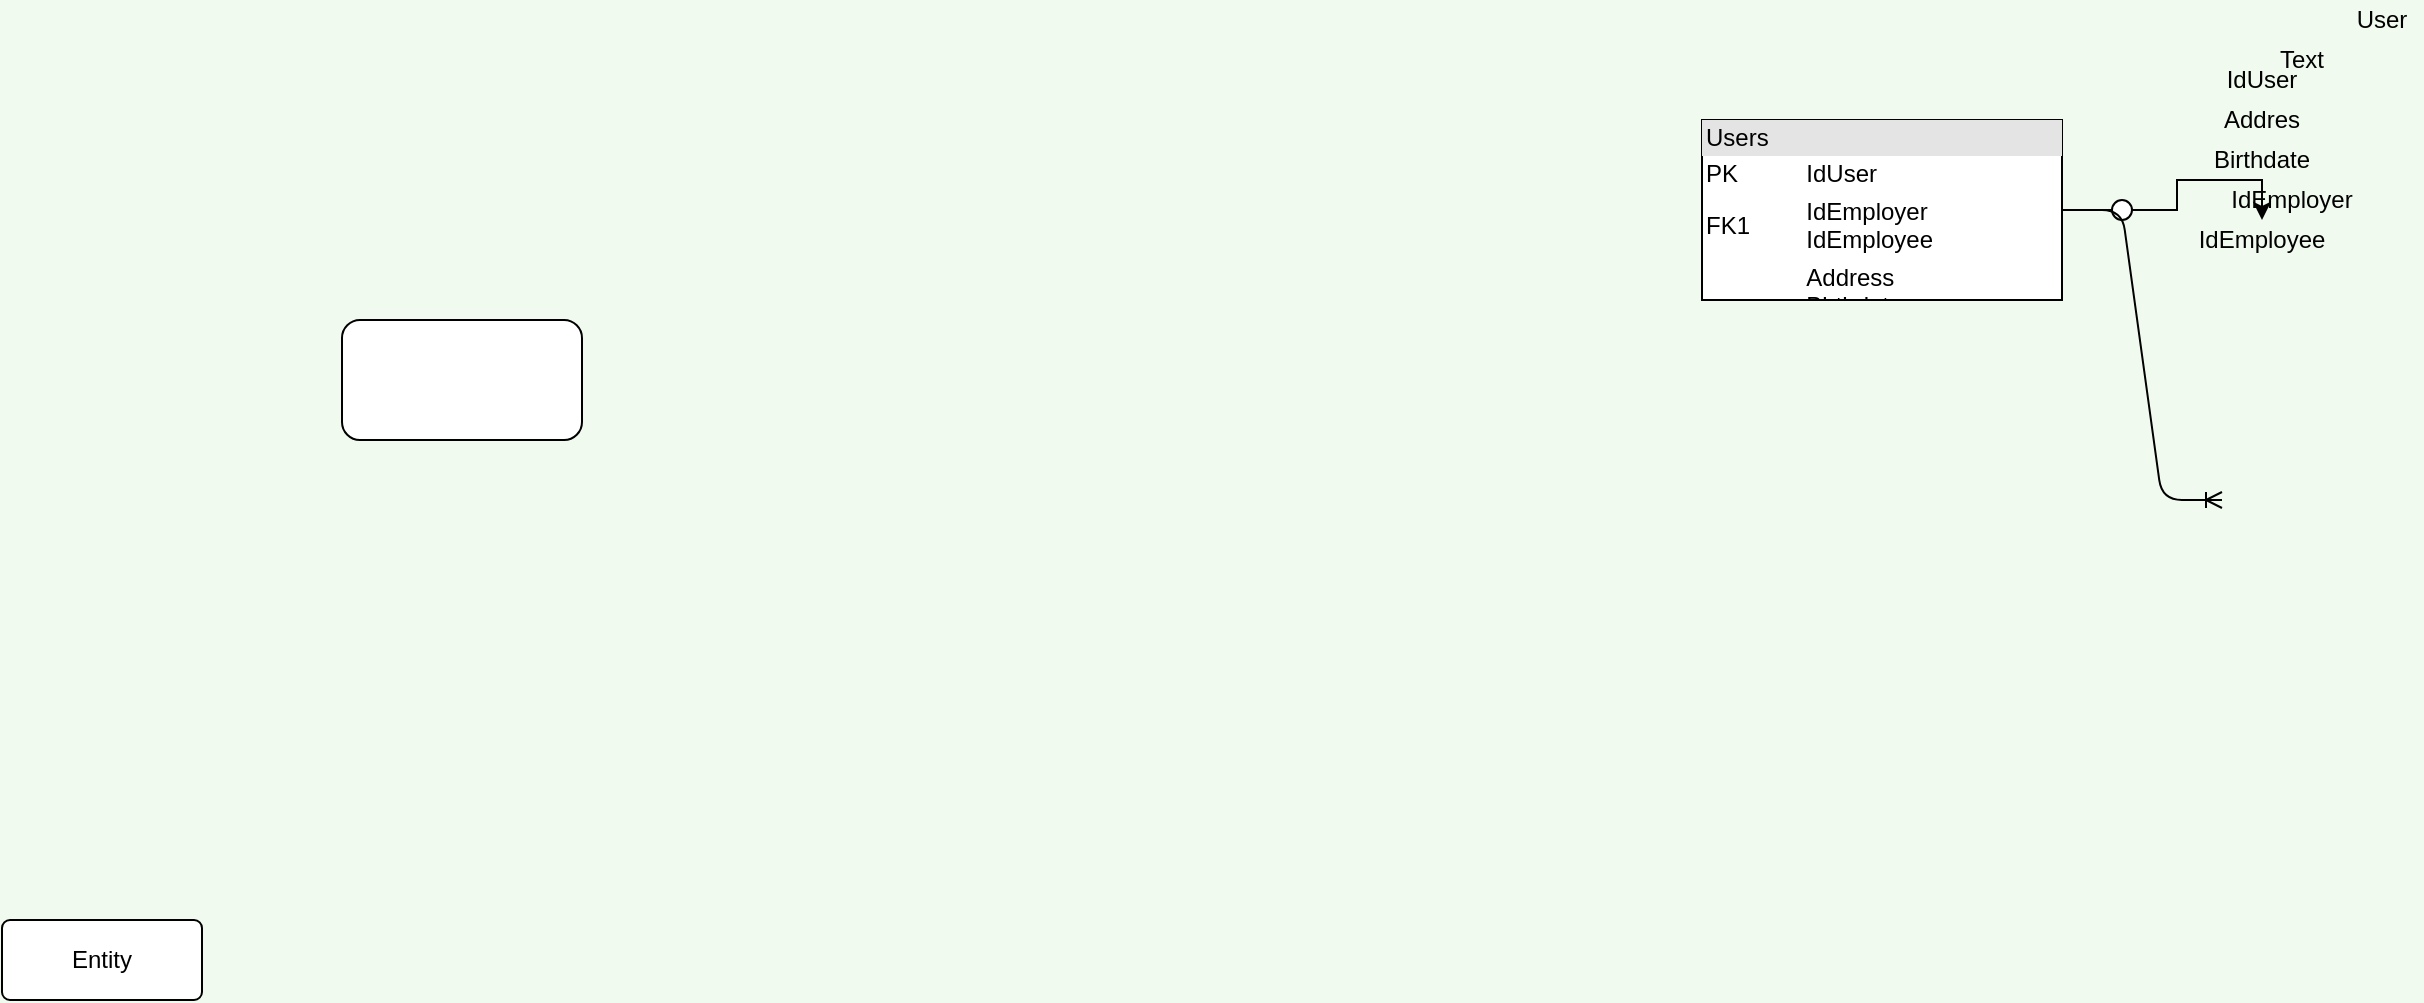 <mxfile version="14.7.4" type="embed" pages="3"><diagram id="A3OzOMLrYhD7uQdFmHB1" name="Page-1"><mxGraphModel dx="2162" dy="504" grid="1" gridSize="10" guides="0" tooltips="1" connect="1" arrows="1" fold="1" page="1" pageScale="1" pageWidth="850" pageHeight="1100" background="#F1FAEE" math="0" shadow="0"><root><mxCell id="0"/><mxCell id="1" parent="0"/><mxCell id="4" value="Text" style="text;html=1;strokeColor=none;fillColor=none;align=center;verticalAlign=middle;whiteSpace=wrap;rounded=0;" vertex="1" parent="1"><mxGeometry x="240" y="70" width="40" height="20" as="geometry"/></mxCell><mxCell id="7" value="User" style="text;html=1;strokeColor=none;fillColor=none;align=center;verticalAlign=middle;whiteSpace=wrap;rounded=0;" vertex="1" parent="1"><mxGeometry x="280" y="50" width="40" height="20" as="geometry"/></mxCell><mxCell id="8" value="IdUser" style="text;html=1;strokeColor=none;fillColor=none;align=center;verticalAlign=middle;whiteSpace=wrap;rounded=0;" vertex="1" parent="1"><mxGeometry x="220" y="80" width="40" height="20" as="geometry"/></mxCell><mxCell id="9" value="Addres" style="text;html=1;strokeColor=none;fillColor=none;align=center;verticalAlign=middle;whiteSpace=wrap;rounded=0;" vertex="1" parent="1"><mxGeometry x="220" y="100" width="40" height="20" as="geometry"/></mxCell><mxCell id="10" value="Birthdate" style="text;html=1;strokeColor=none;fillColor=none;align=center;verticalAlign=middle;whiteSpace=wrap;rounded=0;" vertex="1" parent="1"><mxGeometry x="220" y="120" width="40" height="20" as="geometry"/></mxCell><mxCell id="11" value="IdEmployer" style="text;html=1;strokeColor=none;fillColor=none;align=center;verticalAlign=middle;whiteSpace=wrap;rounded=0;" vertex="1" parent="1"><mxGeometry x="220" y="140" width="70" height="20" as="geometry"/></mxCell><mxCell id="12" value="IdEmployee" style="text;html=1;strokeColor=none;fillColor=none;align=center;verticalAlign=middle;whiteSpace=wrap;rounded=0;" vertex="1" parent="1"><mxGeometry x="220" y="160" width="40" height="20" as="geometry"/></mxCell><mxCell id="13" value="" style="rounded=1;whiteSpace=wrap;html=1;" vertex="1" parent="1"><mxGeometry x="-720" y="210" width="120" height="60" as="geometry"/></mxCell><mxCell id="15" value="Entity" style="rounded=1;arcSize=10;whiteSpace=wrap;html=1;align=center;" vertex="1" parent="1"><mxGeometry x="-890" y="510" width="100" height="40" as="geometry"/></mxCell><mxCell id="16" value="&lt;div style=&quot;box-sizing: border-box ; width: 100% ; background: #e4e4e4 ; padding: 2px&quot;&gt;Users&lt;/div&gt;&lt;table style=&quot;width: 100% ; font-size: 1em&quot; cellpadding=&quot;2&quot; cellspacing=&quot;0&quot;&gt;&lt;tbody&gt;&lt;tr&gt;&lt;td&gt;PK&lt;/td&gt;&lt;td&gt;IdUser&lt;/td&gt;&lt;/tr&gt;&lt;tr&gt;&lt;td&gt;FK1&lt;/td&gt;&lt;td&gt;IdEmployer&lt;br&gt;IdEmployee&lt;/td&gt;&lt;/tr&gt;&lt;tr&gt;&lt;td&gt;&lt;/td&gt;&lt;td&gt;Address&lt;br&gt;Birthdate&lt;/td&gt;&lt;/tr&gt;&lt;/tbody&gt;&lt;/table&gt;" style="verticalAlign=top;align=left;overflow=fill;html=1;" vertex="1" parent="1"><mxGeometry x="-40" y="110" width="180" height="90" as="geometry"/></mxCell><mxCell id="17" value="" style="rounded=0;orthogonalLoop=1;jettySize=auto;html=1;endArrow=none;endFill=0;" edge="1" target="19" parent="1"><mxGeometry relative="1" as="geometry"><mxPoint x="150" y="155" as="sourcePoint"/></mxGeometry></mxCell><mxCell id="20" style="edgeStyle=orthogonalEdgeStyle;rounded=0;orthogonalLoop=1;jettySize=auto;html=1;entryX=0.5;entryY=0;entryDx=0;entryDy=0;" edge="1" parent="1" source="19" target="12"><mxGeometry relative="1" as="geometry"/></mxCell><mxCell id="19" value="" style="ellipse;whiteSpace=wrap;html=1;fontFamily=Helvetica;fontSize=12;fontColor=#000000;align=center;strokeColor=#000000;fillColor=#ffffff;points=[];aspect=fixed;resizable=0;" vertex="1" parent="1"><mxGeometry x="165" y="150" width="10" height="10" as="geometry"/></mxCell><mxCell id="21" value="" style="edgeStyle=entityRelationEdgeStyle;fontSize=12;html=1;endArrow=ERoneToMany;exitX=1;exitY=0.5;exitDx=0;exitDy=0;" edge="1" parent="1" source="16"><mxGeometry width="100" height="100" relative="1" as="geometry"><mxPoint x="120" y="210" as="sourcePoint"/><mxPoint x="220" y="300" as="targetPoint"/></mxGeometry></mxCell></root></mxGraphModel></diagram><diagram id="k8Yhj0mkYNSPqb5TtQWA" name="Page-2"><mxGraphModel dx="1178" dy="900" grid="1" gridSize="10" guides="1" tooltips="1" connect="1" arrows="1" fold="1" page="1" pageScale="1" pageWidth="850" pageHeight="1100" background="#283618" math="0" shadow="0"><root><mxCell id="fl2PcskqdFDL9NBK9kbo-0"/><mxCell id="fl2PcskqdFDL9NBK9kbo-1" parent="fl2PcskqdFDL9NBK9kbo-0"/><mxCell id="fl2PcskqdFDL9NBK9kbo-15" value="Users" style="shape=table;startSize=30;container=1;collapsible=1;childLayout=tableLayout;fixedRows=1;rowLines=0;fontStyle=1;align=center;resizeLast=1;rounded=0;sketch=0;fillColor=#e51400;strokeColor=#B20000;fontColor=#ffffff;" vertex="1" parent="fl2PcskqdFDL9NBK9kbo-1"><mxGeometry x="270" y="70" width="180" height="160" as="geometry"/></mxCell><mxCell id="fl2PcskqdFDL9NBK9kbo-16" value="" style="shape=partialRectangle;collapsible=0;dropTarget=0;pointerEvents=0;fillColor=none;top=0;left=0;bottom=0;right=0;points=[[0,0.5],[1,0.5]];portConstraint=eastwest;strokeColor=#DDA15E;fontColor=#FEFAE0;" vertex="1" parent="fl2PcskqdFDL9NBK9kbo-15"><mxGeometry y="30" width="180" height="30" as="geometry"/></mxCell><mxCell id="fl2PcskqdFDL9NBK9kbo-17" value="PK" style="shape=partialRectangle;connectable=0;top=0;left=0;bottom=0;right=0;fontStyle=1;overflow=hidden;fillColor=#BC6C25;strokeColor=#DDA15E;fontColor=#FEFAE0;" vertex="1" parent="fl2PcskqdFDL9NBK9kbo-16"><mxGeometry width="60" height="30" as="geometry"/></mxCell><mxCell id="fl2PcskqdFDL9NBK9kbo-18" value="IdUser" style="shape=partialRectangle;connectable=0;top=0;left=0;bottom=0;right=0;align=left;spacingLeft=6;fontStyle=5;overflow=hidden;fillColor=#BC6C25;strokeColor=#DDA15E;fontColor=#FEFAE0;" vertex="1" parent="fl2PcskqdFDL9NBK9kbo-16"><mxGeometry x="60" width="120" height="30" as="geometry"/></mxCell><mxCell id="fl2PcskqdFDL9NBK9kbo-19" value="" style="shape=partialRectangle;collapsible=0;dropTarget=0;pointerEvents=0;fillColor=none;top=0;left=0;bottom=1;right=0;points=[[0,0.5],[1,0.5]];portConstraint=eastwest;strokeColor=#DDA15E;fontColor=#FEFAE0;" vertex="1" parent="fl2PcskqdFDL9NBK9kbo-15"><mxGeometry y="60" width="180" height="30" as="geometry"/></mxCell><mxCell id="fl2PcskqdFDL9NBK9kbo-20" value="FK1" style="shape=partialRectangle;connectable=0;top=0;left=0;bottom=0;right=0;fontStyle=1;overflow=hidden;fillColor=#BC6C25;strokeColor=#DDA15E;fontColor=#FEFAE0;" vertex="1" parent="fl2PcskqdFDL9NBK9kbo-19"><mxGeometry width="60" height="30" as="geometry"/></mxCell><mxCell id="fl2PcskqdFDL9NBK9kbo-21" value="IdEmployer" style="shape=partialRectangle;connectable=0;top=0;left=0;bottom=0;right=0;align=left;spacingLeft=6;fontStyle=5;overflow=hidden;fillColor=#BC6C25;strokeColor=#DDA15E;fontColor=#FEFAE0;" vertex="1" parent="fl2PcskqdFDL9NBK9kbo-19"><mxGeometry x="60" width="120" height="30" as="geometry"/></mxCell><mxCell id="fl2PcskqdFDL9NBK9kbo-22" value="" style="shape=partialRectangle;collapsible=0;dropTarget=0;pointerEvents=0;fillColor=none;top=0;left=0;bottom=0;right=0;points=[[0,0.5],[1,0.5]];portConstraint=eastwest;strokeColor=#DDA15E;fontColor=#FEFAE0;" vertex="1" parent="fl2PcskqdFDL9NBK9kbo-15"><mxGeometry y="90" width="180" height="30" as="geometry"/></mxCell><mxCell id="fl2PcskqdFDL9NBK9kbo-23" value="Fk2" style="shape=partialRectangle;connectable=0;top=0;left=0;bottom=0;right=0;editable=1;overflow=hidden;fillColor=#BC6C25;strokeColor=#DDA15E;fontColor=#FEFAE0;" vertex="1" parent="fl2PcskqdFDL9NBK9kbo-22"><mxGeometry width="60" height="30" as="geometry"/></mxCell><mxCell id="fl2PcskqdFDL9NBK9kbo-24" value="IdEmployee" style="shape=partialRectangle;connectable=0;top=0;left=0;bottom=0;right=0;align=left;spacingLeft=6;overflow=hidden;fillColor=#BC6C25;strokeColor=#DDA15E;fontColor=#FEFAE0;" vertex="1" parent="fl2PcskqdFDL9NBK9kbo-22"><mxGeometry x="60" width="120" height="30" as="geometry"/></mxCell><mxCell id="fl2PcskqdFDL9NBK9kbo-25" value="" style="shape=partialRectangle;collapsible=0;dropTarget=0;pointerEvents=0;fillColor=none;top=0;left=0;bottom=0;right=0;points=[[0,0.5],[1,0.5]];portConstraint=eastwest;strokeColor=#DDA15E;fontColor=#FEFAE0;" vertex="1" parent="fl2PcskqdFDL9NBK9kbo-15"><mxGeometry y="120" width="180" height="30" as="geometry"/></mxCell><mxCell id="fl2PcskqdFDL9NBK9kbo-26" value="" style="shape=partialRectangle;connectable=0;top=0;left=0;bottom=0;right=0;editable=1;overflow=hidden;fillColor=#BC6C25;strokeColor=#DDA15E;fontColor=#FEFAE0;" vertex="1" parent="fl2PcskqdFDL9NBK9kbo-25"><mxGeometry width="60" height="30" as="geometry"/></mxCell><mxCell id="fl2PcskqdFDL9NBK9kbo-27" value="Name&#10;" style="shape=partialRectangle;connectable=0;top=0;left=0;bottom=0;right=0;align=left;spacingLeft=6;overflow=hidden;fillColor=#BC6C25;strokeColor=#DDA15E;fontColor=#FEFAE0;" vertex="1" parent="fl2PcskqdFDL9NBK9kbo-25"><mxGeometry x="60" width="120" height="30" as="geometry"/></mxCell><mxCell id="fl2PcskqdFDL9NBK9kbo-28" value="" style="shape=partialRectangle;connectable=0;top=0;left=0;bottom=0;right=0;editable=1;overflow=hidden;fillColor=#BC6C25;strokeColor=#DDA15E;fontColor=#FEFAE0;" vertex="1" parent="fl2PcskqdFDL9NBK9kbo-1"><mxGeometry x="270" y="220" width="60" height="30" as="geometry"/></mxCell><mxCell id="fl2PcskqdFDL9NBK9kbo-29" value="Email" style="shape=partialRectangle;connectable=0;top=0;left=0;bottom=0;right=0;align=left;spacingLeft=6;overflow=hidden;fillColor=#BC6C25;strokeColor=#DDA15E;fontColor=#FEFAE0;" vertex="1" parent="fl2PcskqdFDL9NBK9kbo-1"><mxGeometry x="330" y="220" width="120" height="30" as="geometry"/></mxCell><mxCell id="fl2PcskqdFDL9NBK9kbo-33" value="Employer" style="shape=table;startSize=30;container=1;collapsible=1;childLayout=tableLayout;fixedRows=1;rowLines=0;fontStyle=1;align=center;resizeLast=1;rounded=0;sketch=0;fillColor=#e51400;strokeColor=#B20000;fontColor=#ffffff;" vertex="1" parent="fl2PcskqdFDL9NBK9kbo-1"><mxGeometry x="610" y="90" width="180" height="150" as="geometry"/></mxCell><mxCell id="fl2PcskqdFDL9NBK9kbo-34" value="" style="shape=partialRectangle;collapsible=0;dropTarget=0;pointerEvents=0;fillColor=none;top=0;left=0;bottom=1;right=0;points=[[0,0.5],[1,0.5]];portConstraint=eastwest;strokeColor=#DDA15E;fontColor=#FEFAE0;" vertex="1" parent="fl2PcskqdFDL9NBK9kbo-33"><mxGeometry y="30" width="180" height="30" as="geometry"/></mxCell><mxCell id="fl2PcskqdFDL9NBK9kbo-35" value="PK" style="shape=partialRectangle;connectable=0;top=0;left=0;bottom=0;right=0;fontStyle=1;overflow=hidden;fillColor=#BC6C25;strokeColor=#DDA15E;fontColor=#FEFAE0;" vertex="1" parent="fl2PcskqdFDL9NBK9kbo-34"><mxGeometry width="30" height="30" as="geometry"/></mxCell><mxCell id="fl2PcskqdFDL9NBK9kbo-36" value="IdEmployer" style="shape=partialRectangle;connectable=0;top=0;left=0;bottom=0;right=0;align=left;spacingLeft=6;fontStyle=5;overflow=hidden;fillColor=#BC6C25;strokeColor=#DDA15E;fontColor=#FEFAE0;" vertex="1" parent="fl2PcskqdFDL9NBK9kbo-34"><mxGeometry x="30" width="150" height="30" as="geometry"/></mxCell><mxCell id="fl2PcskqdFDL9NBK9kbo-37" value="" style="shape=partialRectangle;collapsible=0;dropTarget=0;pointerEvents=0;fillColor=none;top=0;left=0;bottom=0;right=0;points=[[0,0.5],[1,0.5]];portConstraint=eastwest;strokeColor=#DDA15E;fontColor=#FEFAE0;" vertex="1" parent="fl2PcskqdFDL9NBK9kbo-33"><mxGeometry y="60" width="180" height="20" as="geometry"/></mxCell><mxCell id="fl2PcskqdFDL9NBK9kbo-38" value="FK" style="shape=partialRectangle;connectable=0;top=0;left=0;bottom=0;right=0;editable=1;overflow=hidden;fillColor=#BC6C25;strokeColor=#DDA15E;fontColor=#FEFAE0;" vertex="1" parent="fl2PcskqdFDL9NBK9kbo-37"><mxGeometry width="30" height="20" as="geometry"/></mxCell><mxCell id="fl2PcskqdFDL9NBK9kbo-39" value="IdPozitie" style="shape=partialRectangle;connectable=0;top=0;left=0;bottom=0;right=0;align=left;spacingLeft=6;overflow=hidden;fillColor=#BC6C25;strokeColor=#DDA15E;fontColor=#FEFAE0;" vertex="1" parent="fl2PcskqdFDL9NBK9kbo-37"><mxGeometry x="30" width="150" height="20" as="geometry"/></mxCell><mxCell id="fl2PcskqdFDL9NBK9kbo-40" value="" style="shape=partialRectangle;collapsible=0;dropTarget=0;pointerEvents=0;fillColor=none;top=0;left=0;bottom=0;right=0;points=[[0,0.5],[1,0.5]];portConstraint=eastwest;strokeColor=#DDA15E;fontColor=#FEFAE0;" vertex="1" parent="fl2PcskqdFDL9NBK9kbo-33"><mxGeometry y="80" width="180" height="30" as="geometry"/></mxCell><mxCell id="fl2PcskqdFDL9NBK9kbo-41" value="" style="shape=partialRectangle;connectable=0;top=0;left=0;bottom=0;right=0;editable=1;overflow=hidden;fillColor=#BC6C25;strokeColor=#DDA15E;fontColor=#FEFAE0;" vertex="1" parent="fl2PcskqdFDL9NBK9kbo-40"><mxGeometry width="30" height="30" as="geometry"/></mxCell><mxCell id="fl2PcskqdFDL9NBK9kbo-42" value="City" style="shape=partialRectangle;connectable=0;top=0;left=0;bottom=0;right=0;align=left;spacingLeft=6;overflow=hidden;fillColor=#BC6C25;strokeColor=#DDA15E;fontColor=#FEFAE0;" vertex="1" parent="fl2PcskqdFDL9NBK9kbo-40"><mxGeometry x="30" width="150" height="30" as="geometry"/></mxCell><mxCell id="fl2PcskqdFDL9NBK9kbo-43" value="" style="shape=partialRectangle;collapsible=0;dropTarget=0;pointerEvents=0;fillColor=none;top=0;left=0;bottom=0;right=0;points=[[0,0.5],[1,0.5]];portConstraint=eastwest;strokeColor=#DDA15E;fontColor=#FEFAE0;" vertex="1" parent="fl2PcskqdFDL9NBK9kbo-33"><mxGeometry y="110" width="180" height="30" as="geometry"/></mxCell><mxCell id="fl2PcskqdFDL9NBK9kbo-44" value="" style="shape=partialRectangle;connectable=0;top=0;left=0;bottom=0;right=0;editable=1;overflow=hidden;fillColor=#BC6C25;strokeColor=#DDA15E;fontColor=#FEFAE0;" vertex="1" parent="fl2PcskqdFDL9NBK9kbo-43"><mxGeometry width="30" height="30" as="geometry"/></mxCell><mxCell id="fl2PcskqdFDL9NBK9kbo-45" value="Describe" style="shape=partialRectangle;connectable=0;top=0;left=0;bottom=0;right=0;align=left;spacingLeft=6;overflow=hidden;fillColor=#BC6C25;strokeColor=#DDA15E;fontColor=#FEFAE0;" vertex="1" parent="fl2PcskqdFDL9NBK9kbo-43"><mxGeometry x="30" width="150" height="30" as="geometry"/></mxCell><mxCell id="fl2PcskqdFDL9NBK9kbo-49" value="" style="endArrow=classic;html=1;fontColor=#FEFAE0;strokeColor=#B20000;fillColor=#e51400;entryX=0.012;entryY=-0.007;entryDx=0;entryDy=0;entryPerimeter=0;" edge="1" parent="fl2PcskqdFDL9NBK9kbo-1" target="fl2PcskqdFDL9NBK9kbo-34"><mxGeometry width="50" height="50" relative="1" as="geometry"><mxPoint x="450" y="90" as="sourcePoint"/><mxPoint x="500" y="40" as="targetPoint"/></mxGeometry></mxCell><mxCell id="6poGFtXIilCESYOU6Tmr-15" value="NameCompany" style="shape=partialRectangle;connectable=0;top=0;left=0;bottom=0;right=0;align=left;spacingLeft=6;overflow=hidden;fillColor=#BC6C25;strokeColor=#DDA15E;fontColor=#FEFAE0;" vertex="1" parent="fl2PcskqdFDL9NBK9kbo-1"><mxGeometry x="640" y="230" width="150" height="30" as="geometry"/></mxCell><mxCell id="6poGFtXIilCESYOU6Tmr-30" value="Pozition" style="shape=table;startSize=30;container=1;collapsible=1;childLayout=tableLayout;fixedRows=1;rowLines=0;fontStyle=1;align=center;resizeLast=1;rounded=0;sketch=0;fillColor=#e51400;strokeColor=#B20000;fontColor=#ffffff;" vertex="1" parent="fl2PcskqdFDL9NBK9kbo-1"><mxGeometry x="920" y="270" width="180" height="150" as="geometry"/></mxCell><mxCell id="6poGFtXIilCESYOU6Tmr-31" value="" style="shape=partialRectangle;collapsible=0;dropTarget=0;pointerEvents=0;fillColor=none;top=0;left=0;bottom=1;right=0;points=[[0,0.5],[1,0.5]];portConstraint=eastwest;strokeColor=#DDA15E;fontColor=#FEFAE0;" vertex="1" parent="6poGFtXIilCESYOU6Tmr-30"><mxGeometry y="30" width="180" height="30" as="geometry"/></mxCell><mxCell id="6poGFtXIilCESYOU6Tmr-32" value="PK" style="shape=partialRectangle;connectable=0;top=0;left=0;bottom=0;right=0;fontStyle=1;overflow=hidden;fillColor=#BC6C25;strokeColor=#DDA15E;fontColor=#FEFAE0;" vertex="1" parent="6poGFtXIilCESYOU6Tmr-31"><mxGeometry width="30.0" height="30" as="geometry"/></mxCell><mxCell id="6poGFtXIilCESYOU6Tmr-33" value="IdPozitie" style="shape=partialRectangle;connectable=0;top=0;left=0;bottom=0;right=0;align=left;spacingLeft=6;fontStyle=5;overflow=hidden;fillColor=#BC6C25;strokeColor=#DDA15E;fontColor=#FEFAE0;" vertex="1" parent="6poGFtXIilCESYOU6Tmr-31"><mxGeometry x="30.0" width="150" height="30" as="geometry"/></mxCell><mxCell id="6poGFtXIilCESYOU6Tmr-34" value="" style="shape=partialRectangle;collapsible=0;dropTarget=0;pointerEvents=0;fillColor=none;top=0;left=0;bottom=0;right=0;points=[[0,0.5],[1,0.5]];portConstraint=eastwest;strokeColor=#DDA15E;fontColor=#FEFAE0;" vertex="1" parent="6poGFtXIilCESYOU6Tmr-30"><mxGeometry y="60" width="180" height="30" as="geometry"/></mxCell><mxCell id="6poGFtXIilCESYOU6Tmr-35" value="" style="shape=partialRectangle;connectable=0;top=0;left=0;bottom=0;right=0;editable=1;overflow=hidden;fillColor=#BC6C25;strokeColor=#DDA15E;fontColor=#FEFAE0;" vertex="1" parent="6poGFtXIilCESYOU6Tmr-34"><mxGeometry width="30.0" height="30" as="geometry"/></mxCell><mxCell id="6poGFtXIilCESYOU6Tmr-36" value="IdEmployer" style="shape=partialRectangle;connectable=0;top=0;left=0;bottom=0;right=0;align=left;spacingLeft=6;overflow=hidden;fillColor=#BC6C25;strokeColor=#DDA15E;fontColor=#FEFAE0;" vertex="1" parent="6poGFtXIilCESYOU6Tmr-34"><mxGeometry x="30.0" width="150" height="30" as="geometry"/></mxCell><mxCell id="6poGFtXIilCESYOU6Tmr-37" value="" style="shape=partialRectangle;collapsible=0;dropTarget=0;pointerEvents=0;fillColor=none;top=0;left=0;bottom=0;right=0;points=[[0,0.5],[1,0.5]];portConstraint=eastwest;strokeColor=#DDA15E;fontColor=#FEFAE0;" vertex="1" parent="6poGFtXIilCESYOU6Tmr-30"><mxGeometry y="90" width="180" height="30" as="geometry"/></mxCell><mxCell id="6poGFtXIilCESYOU6Tmr-38" value="" style="shape=partialRectangle;connectable=0;top=0;left=0;bottom=0;right=0;editable=1;overflow=hidden;fillColor=#BC6C25;strokeColor=#DDA15E;fontColor=#FEFAE0;" vertex="1" parent="6poGFtXIilCESYOU6Tmr-37"><mxGeometry width="30.0" height="30" as="geometry"/></mxCell><mxCell id="6poGFtXIilCESYOU6Tmr-39" value="IdAnnounce" style="shape=partialRectangle;connectable=0;top=0;left=0;bottom=0;right=0;align=left;spacingLeft=6;overflow=hidden;fillColor=#BC6C25;strokeColor=#DDA15E;fontColor=#FEFAE0;" vertex="1" parent="6poGFtXIilCESYOU6Tmr-37"><mxGeometry x="30.0" width="150" height="30" as="geometry"/></mxCell><mxCell id="6poGFtXIilCESYOU6Tmr-40" value="" style="shape=partialRectangle;collapsible=0;dropTarget=0;pointerEvents=0;fillColor=none;top=0;left=0;bottom=0;right=0;points=[[0,0.5],[1,0.5]];portConstraint=eastwest;strokeColor=#DDA15E;fontColor=#FEFAE0;" vertex="1" parent="6poGFtXIilCESYOU6Tmr-30"><mxGeometry y="120" width="180" height="20" as="geometry"/></mxCell><mxCell id="6poGFtXIilCESYOU6Tmr-41" value="" style="shape=partialRectangle;connectable=0;top=0;left=0;bottom=0;right=0;editable=1;overflow=hidden;fillColor=#BC6C25;strokeColor=#DDA15E;fontColor=#FEFAE0;" vertex="1" parent="6poGFtXIilCESYOU6Tmr-40"><mxGeometry width="30.0" height="20" as="geometry"/></mxCell><mxCell id="6poGFtXIilCESYOU6Tmr-42" value="NamePozition" style="shape=partialRectangle;connectable=0;top=0;left=0;bottom=0;right=0;align=left;spacingLeft=6;overflow=hidden;fillColor=#BC6C25;strokeColor=#DDA15E;fontColor=#FEFAE0;" vertex="1" parent="6poGFtXIilCESYOU6Tmr-40"><mxGeometry x="30.0" width="150" height="20" as="geometry"/></mxCell><mxCell id="6poGFtXIilCESYOU6Tmr-44" value="" style="shape=partialRectangle;connectable=0;top=0;left=0;bottom=0;right=0;editable=1;overflow=hidden;fillColor=#BC6C25;strokeColor=#DDA15E;fontColor=#FEFAE0;" vertex="1" parent="fl2PcskqdFDL9NBK9kbo-1"><mxGeometry x="610" y="220" width="30" height="30" as="geometry"/></mxCell><mxCell id="6poGFtXIilCESYOU6Tmr-46" value="" style="shape=partialRectangle;connectable=0;top=0;left=0;bottom=0;right=0;editable=1;overflow=hidden;fillColor=#BC6C25;strokeColor=#DDA15E;fontColor=#FEFAE0;" vertex="1" parent="fl2PcskqdFDL9NBK9kbo-1"><mxGeometry x="610" y="230" width="30" height="30" as="geometry"/></mxCell><mxCell id="6poGFtXIilCESYOU6Tmr-48" value="" style="endArrow=classic;html=1;fontColor=#FEFAE0;strokeColor=#B20000;fillColor=#e51400;exitX=1.027;exitY=0.208;exitDx=0;exitDy=0;exitPerimeter=0;entryX=0.008;entryY=0.722;entryDx=0;entryDy=0;entryPerimeter=0;" edge="1" parent="fl2PcskqdFDL9NBK9kbo-1" source="fl2PcskqdFDL9NBK9kbo-37" target="6poGFtXIilCESYOU6Tmr-31"><mxGeometry width="50" height="50" relative="1" as="geometry"><mxPoint x="880" y="280" as="sourcePoint"/><mxPoint x="760" y="350" as="targetPoint"/><Array as="points"><mxPoint x="880" y="270"/><mxPoint x="890" y="290"/></Array></mxGeometry></mxCell><mxCell id="6poGFtXIilCESYOU6Tmr-49" value="Annouce" style="shape=table;startSize=30;container=1;collapsible=1;childLayout=tableLayout;fixedRows=1;rowLines=0;fontStyle=1;align=center;resizeLast=1;rounded=0;sketch=0;fillColor=#e51400;strokeColor=#B20000;fontColor=#ffffff;" vertex="1" parent="fl2PcskqdFDL9NBK9kbo-1"><mxGeometry x="1080" y="510" width="180" height="150" as="geometry"/></mxCell><mxCell id="6poGFtXIilCESYOU6Tmr-50" value="" style="shape=partialRectangle;collapsible=0;dropTarget=0;pointerEvents=0;fillColor=none;top=0;left=0;bottom=1;right=0;points=[[0,0.5],[1,0.5]];portConstraint=eastwest;strokeColor=#DDA15E;fontColor=#FEFAE0;" vertex="1" parent="6poGFtXIilCESYOU6Tmr-49"><mxGeometry y="30" width="180" height="30" as="geometry"/></mxCell><mxCell id="6poGFtXIilCESYOU6Tmr-51" value="PK" style="shape=partialRectangle;connectable=0;top=0;left=0;bottom=0;right=0;fontStyle=1;overflow=hidden;fillColor=#BC6C25;strokeColor=#DDA15E;fontColor=#FEFAE0;" vertex="1" parent="6poGFtXIilCESYOU6Tmr-50"><mxGeometry width="30" height="30" as="geometry"/></mxCell><mxCell id="6poGFtXIilCESYOU6Tmr-52" value="IdAnnounce" style="shape=partialRectangle;connectable=0;top=0;left=0;bottom=0;right=0;align=left;spacingLeft=6;fontStyle=5;overflow=hidden;fillColor=#BC6C25;strokeColor=#DDA15E;fontColor=#FEFAE0;" vertex="1" parent="6poGFtXIilCESYOU6Tmr-50"><mxGeometry x="30" width="150" height="30" as="geometry"/></mxCell><mxCell id="6poGFtXIilCESYOU6Tmr-53" value="" style="shape=partialRectangle;collapsible=0;dropTarget=0;pointerEvents=0;fillColor=none;top=0;left=0;bottom=0;right=0;points=[[0,0.5],[1,0.5]];portConstraint=eastwest;strokeColor=#DDA15E;fontColor=#FEFAE0;" vertex="1" parent="6poGFtXIilCESYOU6Tmr-49"><mxGeometry y="60" width="180" height="20" as="geometry"/></mxCell><mxCell id="6poGFtXIilCESYOU6Tmr-54" value="FK" style="shape=partialRectangle;connectable=0;top=0;left=0;bottom=0;right=0;editable=1;overflow=hidden;fillColor=#BC6C25;strokeColor=#DDA15E;fontColor=#FEFAE0;" vertex="1" parent="6poGFtXIilCESYOU6Tmr-53"><mxGeometry width="30" height="20" as="geometry"/></mxCell><mxCell id="6poGFtXIilCESYOU6Tmr-55" value="IdPozitie" style="shape=partialRectangle;connectable=0;top=0;left=0;bottom=0;right=0;align=left;spacingLeft=6;overflow=hidden;fillColor=#BC6C25;strokeColor=#DDA15E;fontColor=#FEFAE0;" vertex="1" parent="6poGFtXIilCESYOU6Tmr-53"><mxGeometry x="30" width="150" height="20" as="geometry"/></mxCell><mxCell id="6poGFtXIilCESYOU6Tmr-56" value="" style="shape=partialRectangle;collapsible=0;dropTarget=0;pointerEvents=0;fillColor=none;top=0;left=0;bottom=0;right=0;points=[[0,0.5],[1,0.5]];portConstraint=eastwest;strokeColor=#DDA15E;fontColor=#FEFAE0;" vertex="1" parent="6poGFtXIilCESYOU6Tmr-49"><mxGeometry y="80" width="180" height="30" as="geometry"/></mxCell><mxCell id="6poGFtXIilCESYOU6Tmr-57" value="" style="shape=partialRectangle;connectable=0;top=0;left=0;bottom=0;right=0;editable=1;overflow=hidden;fillColor=#BC6C25;strokeColor=#DDA15E;fontColor=#FEFAE0;" vertex="1" parent="6poGFtXIilCESYOU6Tmr-56"><mxGeometry width="30" height="30" as="geometry"/></mxCell><mxCell id="6poGFtXIilCESYOU6Tmr-58" value="Describe" style="shape=partialRectangle;connectable=0;top=0;left=0;bottom=0;right=0;align=left;spacingLeft=6;overflow=hidden;fillColor=#BC6C25;strokeColor=#DDA15E;fontColor=#FEFAE0;" vertex="1" parent="6poGFtXIilCESYOU6Tmr-56"><mxGeometry x="30" width="150" height="30" as="geometry"/></mxCell><mxCell id="6poGFtXIilCESYOU6Tmr-59" value="" style="shape=partialRectangle;collapsible=0;dropTarget=0;pointerEvents=0;fillColor=none;top=0;left=0;bottom=0;right=0;points=[[0,0.5],[1,0.5]];portConstraint=eastwest;strokeColor=#DDA15E;fontColor=#FEFAE0;" vertex="1" parent="6poGFtXIilCESYOU6Tmr-49"><mxGeometry y="110" width="180" height="30" as="geometry"/></mxCell><mxCell id="6poGFtXIilCESYOU6Tmr-60" value="" style="shape=partialRectangle;connectable=0;top=0;left=0;bottom=0;right=0;editable=1;overflow=hidden;fillColor=#BC6C25;strokeColor=#DDA15E;fontColor=#FEFAE0;" vertex="1" parent="6poGFtXIilCESYOU6Tmr-59"><mxGeometry width="30" height="30" as="geometry"/></mxCell><mxCell id="6poGFtXIilCESYOU6Tmr-61" value="Date" style="shape=partialRectangle;connectable=0;top=0;left=0;bottom=0;right=0;align=left;spacingLeft=6;overflow=hidden;fillColor=#BC6C25;strokeColor=#DDA15E;fontColor=#FEFAE0;" vertex="1" parent="6poGFtXIilCESYOU6Tmr-59"><mxGeometry x="30" width="150" height="30" as="geometry"/></mxCell><mxCell id="6poGFtXIilCESYOU6Tmr-62" value="" style="shape=partialRectangle;connectable=0;top=0;left=0;bottom=0;right=0;align=left;spacingLeft=6;overflow=hidden;fillColor=#BC6C25;strokeColor=#DDA15E;fontColor=#FEFAE0;" vertex="1" parent="fl2PcskqdFDL9NBK9kbo-1"><mxGeometry x="1110" y="650" width="150" height="30" as="geometry"/></mxCell><mxCell id="6poGFtXIilCESYOU6Tmr-76" value="" style="shape=partialRectangle;connectable=0;top=0;left=0;bottom=0;right=0;editable=1;overflow=hidden;fillColor=#BC6C25;strokeColor=#DDA15E;fontColor=#FEFAE0;" vertex="1" parent="fl2PcskqdFDL9NBK9kbo-1"><mxGeometry x="1080" y="650" width="40" height="30" as="geometry"/></mxCell><mxCell id="6poGFtXIilCESYOU6Tmr-77" value="" style="shape=partialRectangle;collapsible=0;dropTarget=0;pointerEvents=0;fillColor=none;top=0;left=0;bottom=0;right=0;points=[[0,0.5],[1,0.5]];portConstraint=eastwest;strokeColor=#DDA15E;fontColor=#FEFAE0;" vertex="1" parent="fl2PcskqdFDL9NBK9kbo-1"><mxGeometry x="920" y="410" width="180" height="30" as="geometry"/></mxCell><mxCell id="6poGFtXIilCESYOU6Tmr-78" value="" style="shape=partialRectangle;connectable=0;top=0;left=0;bottom=0;right=0;editable=1;overflow=hidden;fillColor=#BC6C25;strokeColor=#DDA15E;fontColor=#FEFAE0;" vertex="1" parent="6poGFtXIilCESYOU6Tmr-77"><mxGeometry width="30.0" height="30" as="geometry"/></mxCell><mxCell id="6poGFtXIilCESYOU6Tmr-79" value="DateStart" style="shape=partialRectangle;connectable=0;top=0;left=0;bottom=0;right=0;align=left;spacingLeft=6;overflow=hidden;fillColor=#BC6C25;strokeColor=#DDA15E;fontColor=#FEFAE0;" vertex="1" parent="6poGFtXIilCESYOU6Tmr-77"><mxGeometry x="30.0" width="150" height="30" as="geometry"/></mxCell><mxCell id="6poGFtXIilCESYOU6Tmr-80" value="" style="shape=partialRectangle;collapsible=0;dropTarget=0;pointerEvents=0;fillColor=none;top=0;left=0;bottom=0;right=0;points=[[0,0.5],[1,0.5]];portConstraint=eastwest;strokeColor=#DDA15E;fontColor=#FEFAE0;" vertex="1" parent="fl2PcskqdFDL9NBK9kbo-1"><mxGeometry x="920" y="440" width="180" height="30" as="geometry"/></mxCell><mxCell id="6poGFtXIilCESYOU6Tmr-81" value="" style="shape=partialRectangle;connectable=0;top=0;left=0;bottom=0;right=0;editable=1;overflow=hidden;fillColor=#BC6C25;strokeColor=#DDA15E;fontColor=#FEFAE0;" vertex="1" parent="6poGFtXIilCESYOU6Tmr-80"><mxGeometry width="30.0" height="30" as="geometry"/></mxCell><mxCell id="6poGFtXIilCESYOU6Tmr-82" value="DateFin" style="shape=partialRectangle;connectable=0;top=0;left=0;bottom=0;right=0;align=left;spacingLeft=6;overflow=hidden;fillColor=#BC6C25;strokeColor=#DDA15E;fontColor=#FEFAE0;" vertex="1" parent="6poGFtXIilCESYOU6Tmr-80"><mxGeometry x="30.0" width="150" height="30" as="geometry"/></mxCell><mxCell id="6poGFtXIilCESYOU6Tmr-83" value="" style="endArrow=classic;html=1;fontColor=#FEFAE0;strokeColor=#B20000;fillColor=#e51400;exitX=1.027;exitY=0.208;exitDx=0;exitDy=0;exitPerimeter=0;" edge="1" parent="fl2PcskqdFDL9NBK9kbo-1"><mxGeometry width="50" height="50" relative="1" as="geometry"><mxPoint x="1100" y="290.0" as="sourcePoint"/><mxPoint x="1195" y="510" as="targetPoint"/><Array as="points"><mxPoint x="1185.14" y="405.84"/><mxPoint x="1195.14" y="425.84"/></Array></mxGeometry></mxCell><mxCell id="6poGFtXIilCESYOU6Tmr-84" value="Employee" style="shape=table;startSize=30;container=1;collapsible=1;childLayout=tableLayout;fixedRows=1;rowLines=0;fontStyle=1;align=center;resizeLast=1;rounded=0;sketch=0;fillColor=#e51400;strokeColor=#B20000;fontColor=#ffffff;" vertex="1" parent="fl2PcskqdFDL9NBK9kbo-1"><mxGeometry x="100" y="370" width="180" height="160" as="geometry"/></mxCell><mxCell id="6poGFtXIilCESYOU6Tmr-85" value="" style="shape=partialRectangle;collapsible=0;dropTarget=0;pointerEvents=0;fillColor=none;top=0;left=0;bottom=0;right=0;points=[[0,0.5],[1,0.5]];portConstraint=eastwest;strokeColor=#DDA15E;fontColor=#FEFAE0;" vertex="1" parent="6poGFtXIilCESYOU6Tmr-84"><mxGeometry y="30" width="180" height="30" as="geometry"/></mxCell><mxCell id="6poGFtXIilCESYOU6Tmr-86" value="PK" style="shape=partialRectangle;connectable=0;top=0;left=0;bottom=0;right=0;fontStyle=1;overflow=hidden;fillColor=#BC6C25;strokeColor=#DDA15E;fontColor=#FEFAE0;" vertex="1" parent="6poGFtXIilCESYOU6Tmr-85"><mxGeometry width="60" height="30" as="geometry"/></mxCell><mxCell id="6poGFtXIilCESYOU6Tmr-87" value="IdUser" style="shape=partialRectangle;connectable=0;top=0;left=0;bottom=0;right=0;align=left;spacingLeft=6;fontStyle=5;overflow=hidden;fillColor=#BC6C25;strokeColor=#DDA15E;fontColor=#FEFAE0;" vertex="1" parent="6poGFtXIilCESYOU6Tmr-85"><mxGeometry x="60" width="120" height="30" as="geometry"/></mxCell><mxCell id="6poGFtXIilCESYOU6Tmr-88" value="" style="shape=partialRectangle;collapsible=0;dropTarget=0;pointerEvents=0;fillColor=none;top=0;left=0;bottom=1;right=0;points=[[0,0.5],[1,0.5]];portConstraint=eastwest;strokeColor=#DDA15E;fontColor=#FEFAE0;" vertex="1" parent="6poGFtXIilCESYOU6Tmr-84"><mxGeometry y="60" width="180" height="30" as="geometry"/></mxCell><mxCell id="6poGFtXIilCESYOU6Tmr-89" value="FK1" style="shape=partialRectangle;connectable=0;top=0;left=0;bottom=0;right=0;fontStyle=1;overflow=hidden;fillColor=#BC6C25;strokeColor=#DDA15E;fontColor=#FEFAE0;" vertex="1" parent="6poGFtXIilCESYOU6Tmr-88"><mxGeometry width="60" height="30" as="geometry"/></mxCell><mxCell id="6poGFtXIilCESYOU6Tmr-90" value="IdEmployee" style="shape=partialRectangle;connectable=0;top=0;left=0;bottom=0;right=0;align=left;spacingLeft=6;fontStyle=5;overflow=hidden;fillColor=#BC6C25;strokeColor=#DDA15E;fontColor=#FEFAE0;" vertex="1" parent="6poGFtXIilCESYOU6Tmr-88"><mxGeometry x="60" width="120" height="30" as="geometry"/></mxCell><mxCell id="6poGFtXIilCESYOU6Tmr-91" value="" style="shape=partialRectangle;collapsible=0;dropTarget=0;pointerEvents=0;fillColor=none;top=0;left=0;bottom=0;right=0;points=[[0,0.5],[1,0.5]];portConstraint=eastwest;strokeColor=#DDA15E;fontColor=#FEFAE0;" vertex="1" parent="6poGFtXIilCESYOU6Tmr-84"><mxGeometry y="90" width="180" height="30" as="geometry"/></mxCell><mxCell id="6poGFtXIilCESYOU6Tmr-92" value="" style="shape=partialRectangle;connectable=0;top=0;left=0;bottom=0;right=0;editable=1;overflow=hidden;fillColor=#BC6C25;strokeColor=#DDA15E;fontColor=#FEFAE0;" vertex="1" parent="6poGFtXIilCESYOU6Tmr-91"><mxGeometry width="60" height="30" as="geometry"/></mxCell><mxCell id="6poGFtXIilCESYOU6Tmr-93" value="Skills" style="shape=partialRectangle;connectable=0;top=0;left=0;bottom=0;right=0;align=left;spacingLeft=6;overflow=hidden;fillColor=#BC6C25;strokeColor=#DDA15E;fontColor=#FEFAE0;" vertex="1" parent="6poGFtXIilCESYOU6Tmr-91"><mxGeometry x="60" width="120" height="30" as="geometry"/></mxCell><mxCell id="6poGFtXIilCESYOU6Tmr-94" value="" style="shape=partialRectangle;collapsible=0;dropTarget=0;pointerEvents=0;fillColor=none;top=0;left=0;bottom=0;right=0;points=[[0,0.5],[1,0.5]];portConstraint=eastwest;strokeColor=#DDA15E;fontColor=#FEFAE0;" vertex="1" parent="6poGFtXIilCESYOU6Tmr-84"><mxGeometry y="120" width="180" height="30" as="geometry"/></mxCell><mxCell id="6poGFtXIilCESYOU6Tmr-95" value="" style="shape=partialRectangle;connectable=0;top=0;left=0;bottom=0;right=0;editable=1;overflow=hidden;fillColor=#BC6C25;strokeColor=#DDA15E;fontColor=#FEFAE0;" vertex="1" parent="6poGFtXIilCESYOU6Tmr-94"><mxGeometry width="60" height="30" as="geometry"/></mxCell><mxCell id="6poGFtXIilCESYOU6Tmr-96" value="Pozition" style="shape=partialRectangle;connectable=0;top=0;left=0;bottom=0;right=0;align=left;spacingLeft=6;overflow=hidden;fillColor=#BC6C25;strokeColor=#DDA15E;fontColor=#FEFAE0;" vertex="1" parent="6poGFtXIilCESYOU6Tmr-94"><mxGeometry x="60" width="120" height="30" as="geometry"/></mxCell><mxCell id="6poGFtXIilCESYOU6Tmr-97" value="Password" style="shape=partialRectangle;connectable=0;top=0;left=0;bottom=0;right=0;align=left;spacingLeft=6;overflow=hidden;fillColor=#BC6C25;strokeColor=#DDA15E;fontColor=#FEFAE0;" vertex="1" parent="fl2PcskqdFDL9NBK9kbo-1"><mxGeometry x="330" y="250" width="120" height="20" as="geometry"/></mxCell><mxCell id="6poGFtXIilCESYOU6Tmr-98" value="" style="shape=partialRectangle;connectable=0;top=0;left=0;bottom=0;right=0;editable=1;overflow=hidden;fillColor=#BC6C25;strokeColor=#DDA15E;fontColor=#FEFAE0;" vertex="1" parent="fl2PcskqdFDL9NBK9kbo-1"><mxGeometry x="270" y="240" width="60" height="30" as="geometry"/></mxCell><mxCell id="6poGFtXIilCESYOU6Tmr-99" value="" style="endArrow=classic;html=1;fontColor=#FEFAE0;strokeColor=#B20000;fillColor=#e51400;exitX=-0.001;exitY=0.151;exitDx=0;exitDy=0;exitPerimeter=0;" edge="1" parent="fl2PcskqdFDL9NBK9kbo-1" source="fl2PcskqdFDL9NBK9kbo-15"><mxGeometry width="50" height="50" relative="1" as="geometry"><mxPoint x="130" y="90" as="sourcePoint"/><mxPoint x="110" y="370" as="targetPoint"/></mxGeometry></mxCell><mxCell id="6poGFtXIilCESYOU6Tmr-126" value="Pozition" style="shape=partialRectangle;connectable=0;top=0;left=0;bottom=0;right=0;align=left;spacingLeft=6;overflow=hidden;fillColor=#BC6C25;strokeColor=#DDA15E;fontColor=#FEFAE0;" vertex="1" parent="fl2PcskqdFDL9NBK9kbo-1"><mxGeometry x="160" y="520" width="120" height="30" as="geometry"/></mxCell><mxCell id="6poGFtXIilCESYOU6Tmr-141" value="" style="shape=partialRectangle;connectable=0;top=0;left=0;bottom=0;right=0;editable=1;overflow=hidden;fillColor=#BC6C25;strokeColor=#DDA15E;fontColor=#FEFAE0;" vertex="1" parent="fl2PcskqdFDL9NBK9kbo-1"><mxGeometry x="100" y="520" width="60" height="30" as="geometry"/></mxCell></root></mxGraphModel></diagram><diagram id="tFzPAS-ifHlBW0gKskFX" name="Page-3"><mxGraphModel dx="870" dy="505" grid="1" gridSize="10" guides="1" tooltips="1" connect="1" arrows="1" fold="1" page="1" pageScale="1" pageWidth="850" pageHeight="1100" math="0" shadow="0"><root><mxCell id="a7qkWDBRTVfXxtpTpiOK-0"/><mxCell id="a7qkWDBRTVfXxtpTpiOK-1" parent="a7qkWDBRTVfXxtpTpiOK-0"/></root></mxGraphModel></diagram></mxfile>